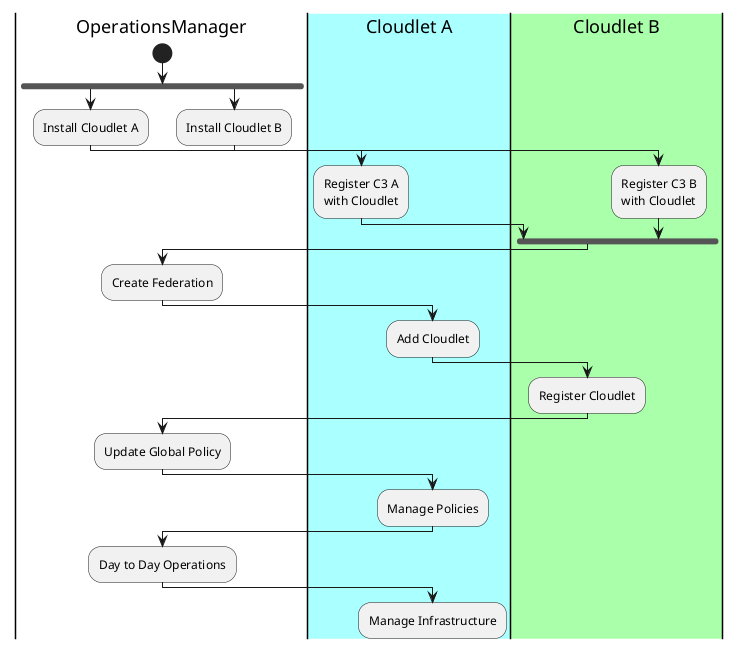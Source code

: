 @startuml
|OperationsManager|
start
fork
:Install Cloudlet A;
|#aaffff|Cloudlet A|
:Register C3 A\nwith Cloudlet;
fork again
|OperationsManager|
:Install Cloudlet B;
|#aaffaa|Cloudlet B|
:Register C3 B\nwith Cloudlet;
end fork
|OperationsManager|
:Create Federation;
|Cloudlet A|
:Add Cloudlet;
|Cloudlet B|
:Register Cloudlet;
|OperationsManager|
:Update Global Policy;
|Cloudlet A|
:Manage Policies;
|OperationsManager|
:Day to Day Operations;
|Cloudlet A|
:Manage Infrastructure;

@enduml
